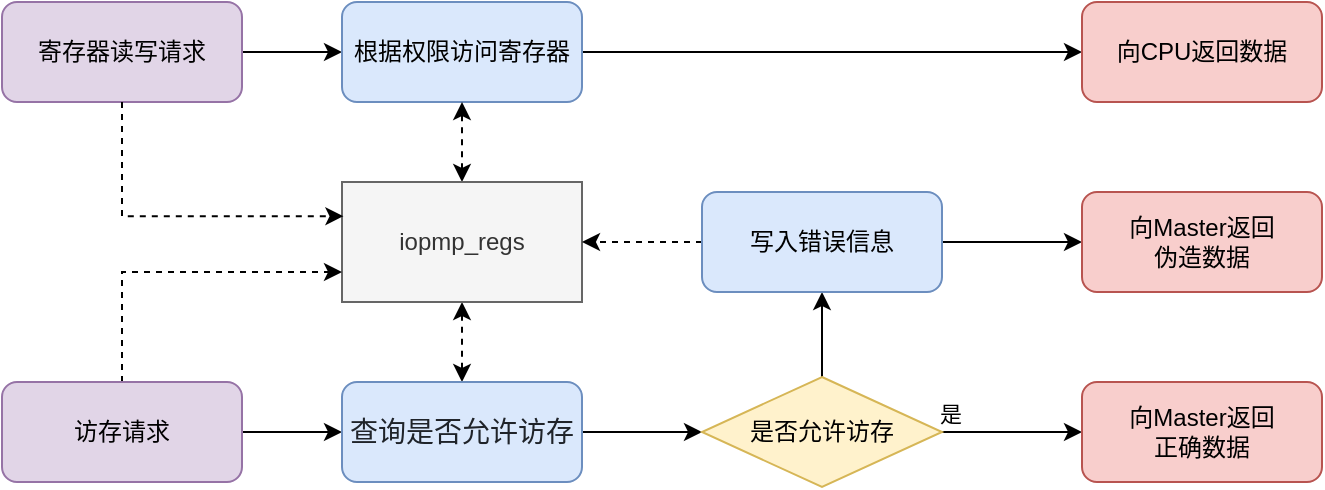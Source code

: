 <mxfile version="26.2.14">
  <diagram name="第 1 页" id="-oWTefpm-CvJzqhfn14V">
    <mxGraphModel dx="861" dy="483" grid="1" gridSize="10" guides="1" tooltips="1" connect="1" arrows="1" fold="1" page="1" pageScale="1" pageWidth="827" pageHeight="1169" math="0" shadow="0">
      <root>
        <mxCell id="0" />
        <mxCell id="1" parent="0" />
        <mxCell id="BBhyITsidMslxvMKUjfe-3" value="" style="edgeStyle=orthogonalEdgeStyle;rounded=0;orthogonalLoop=1;jettySize=auto;html=1;" edge="1" parent="1" source="BBhyITsidMslxvMKUjfe-1" target="BBhyITsidMslxvMKUjfe-2">
          <mxGeometry relative="1" as="geometry" />
        </mxCell>
        <mxCell id="BBhyITsidMslxvMKUjfe-1" value="寄存器读写请求" style="rounded=1;whiteSpace=wrap;html=1;fillColor=#e1d5e7;strokeColor=#9673a6;" vertex="1" parent="1">
          <mxGeometry x="270" y="310" width="120" height="50" as="geometry" />
        </mxCell>
        <mxCell id="BBhyITsidMslxvMKUjfe-23" style="edgeStyle=orthogonalEdgeStyle;rounded=0;orthogonalLoop=1;jettySize=auto;html=1;entryX=0;entryY=0.5;entryDx=0;entryDy=0;" edge="1" parent="1" source="BBhyITsidMslxvMKUjfe-2" target="BBhyITsidMslxvMKUjfe-22">
          <mxGeometry relative="1" as="geometry" />
        </mxCell>
        <mxCell id="BBhyITsidMslxvMKUjfe-2" value="根据权限访问寄存器" style="rounded=1;whiteSpace=wrap;html=1;fillColor=#dae8fc;strokeColor=#6c8ebf;" vertex="1" parent="1">
          <mxGeometry x="440" y="310" width="120" height="50" as="geometry" />
        </mxCell>
        <mxCell id="BBhyITsidMslxvMKUjfe-5" style="edgeStyle=orthogonalEdgeStyle;rounded=0;orthogonalLoop=1;jettySize=auto;html=1;entryX=0.5;entryY=1;entryDx=0;entryDy=0;startArrow=classic;startFill=1;dashed=1;" edge="1" parent="1" source="BBhyITsidMslxvMKUjfe-4" target="BBhyITsidMslxvMKUjfe-2">
          <mxGeometry relative="1" as="geometry" />
        </mxCell>
        <mxCell id="BBhyITsidMslxvMKUjfe-12" style="edgeStyle=orthogonalEdgeStyle;rounded=0;orthogonalLoop=1;jettySize=auto;html=1;entryX=0.5;entryY=0;entryDx=0;entryDy=0;startArrow=classic;startFill=1;dashed=1;" edge="1" parent="1" source="BBhyITsidMslxvMKUjfe-4" target="BBhyITsidMslxvMKUjfe-10">
          <mxGeometry relative="1" as="geometry" />
        </mxCell>
        <mxCell id="BBhyITsidMslxvMKUjfe-4" value="iopmp_regs" style="rounded=0;whiteSpace=wrap;html=1;fillColor=#f5f5f5;fontColor=#333333;strokeColor=#666666;" vertex="1" parent="1">
          <mxGeometry x="440" y="400" width="120" height="60" as="geometry" />
        </mxCell>
        <mxCell id="BBhyITsidMslxvMKUjfe-7" style="edgeStyle=orthogonalEdgeStyle;rounded=0;orthogonalLoop=1;jettySize=auto;html=1;entryX=0;entryY=0.75;entryDx=0;entryDy=0;exitX=0.5;exitY=0;exitDx=0;exitDy=0;dashed=1;" edge="1" parent="1" source="BBhyITsidMslxvMKUjfe-6" target="BBhyITsidMslxvMKUjfe-4">
          <mxGeometry relative="1" as="geometry" />
        </mxCell>
        <mxCell id="BBhyITsidMslxvMKUjfe-11" style="edgeStyle=orthogonalEdgeStyle;rounded=0;orthogonalLoop=1;jettySize=auto;html=1;entryX=0;entryY=0.5;entryDx=0;entryDy=0;" edge="1" parent="1" source="BBhyITsidMslxvMKUjfe-6" target="BBhyITsidMslxvMKUjfe-10">
          <mxGeometry relative="1" as="geometry" />
        </mxCell>
        <mxCell id="BBhyITsidMslxvMKUjfe-6" value="访存请求" style="rounded=1;whiteSpace=wrap;html=1;fillColor=#e1d5e7;strokeColor=#9673a6;" vertex="1" parent="1">
          <mxGeometry x="270" y="500" width="120" height="50" as="geometry" />
        </mxCell>
        <mxCell id="BBhyITsidMslxvMKUjfe-8" style="edgeStyle=orthogonalEdgeStyle;rounded=0;orthogonalLoop=1;jettySize=auto;html=1;entryX=0.006;entryY=0.285;entryDx=0;entryDy=0;entryPerimeter=0;exitX=0.5;exitY=1;exitDx=0;exitDy=0;dashed=1;" edge="1" parent="1" source="BBhyITsidMslxvMKUjfe-1" target="BBhyITsidMslxvMKUjfe-4">
          <mxGeometry relative="1" as="geometry" />
        </mxCell>
        <mxCell id="BBhyITsidMslxvMKUjfe-14" style="edgeStyle=orthogonalEdgeStyle;rounded=0;orthogonalLoop=1;jettySize=auto;html=1;entryX=0;entryY=0.5;entryDx=0;entryDy=0;" edge="1" parent="1" source="BBhyITsidMslxvMKUjfe-10" target="BBhyITsidMslxvMKUjfe-13">
          <mxGeometry relative="1" as="geometry" />
        </mxCell>
        <mxCell id="BBhyITsidMslxvMKUjfe-10" value="&lt;div style=&quot;font-size: 14px; color: rgb(31, 35, 41);&quot;&gt;&lt;p&gt;查询是否允许访存&lt;/p&gt;&lt;/div&gt;&lt;span style=&quot;white-space-collapse: preserve;&quot;&gt;&lt;/span&gt;" style="rounded=1;whiteSpace=wrap;html=1;fillColor=#dae8fc;strokeColor=#6c8ebf;" vertex="1" parent="1">
          <mxGeometry x="440" y="500" width="120" height="50" as="geometry" />
        </mxCell>
        <mxCell id="BBhyITsidMslxvMKUjfe-16" style="edgeStyle=orthogonalEdgeStyle;rounded=0;orthogonalLoop=1;jettySize=auto;html=1;entryX=0.5;entryY=1;entryDx=0;entryDy=0;" edge="1" parent="1" source="BBhyITsidMslxvMKUjfe-13" target="BBhyITsidMslxvMKUjfe-15">
          <mxGeometry relative="1" as="geometry" />
        </mxCell>
        <mxCell id="BBhyITsidMslxvMKUjfe-19" style="edgeStyle=orthogonalEdgeStyle;rounded=0;orthogonalLoop=1;jettySize=auto;html=1;entryX=0;entryY=0.5;entryDx=0;entryDy=0;" edge="1" parent="1" source="BBhyITsidMslxvMKUjfe-13" target="BBhyITsidMslxvMKUjfe-18">
          <mxGeometry relative="1" as="geometry" />
        </mxCell>
        <mxCell id="BBhyITsidMslxvMKUjfe-24" value="是" style="edgeLabel;html=1;align=center;verticalAlign=middle;resizable=0;points=[];" vertex="1" connectable="0" parent="BBhyITsidMslxvMKUjfe-19">
          <mxGeometry x="-0.052" y="2" relative="1" as="geometry">
            <mxPoint x="-29" y="-7" as="offset" />
          </mxGeometry>
        </mxCell>
        <mxCell id="BBhyITsidMslxvMKUjfe-13" value="是否允许访存" style="rhombus;whiteSpace=wrap;html=1;fillColor=#fff2cc;strokeColor=#d6b656;" vertex="1" parent="1">
          <mxGeometry x="620" y="497.5" width="120" height="55" as="geometry" />
        </mxCell>
        <mxCell id="BBhyITsidMslxvMKUjfe-17" style="edgeStyle=orthogonalEdgeStyle;rounded=0;orthogonalLoop=1;jettySize=auto;html=1;entryX=1;entryY=0.5;entryDx=0;entryDy=0;dashed=1;" edge="1" parent="1" source="BBhyITsidMslxvMKUjfe-15" target="BBhyITsidMslxvMKUjfe-4">
          <mxGeometry relative="1" as="geometry" />
        </mxCell>
        <mxCell id="BBhyITsidMslxvMKUjfe-21" value="" style="edgeStyle=orthogonalEdgeStyle;rounded=0;orthogonalLoop=1;jettySize=auto;html=1;" edge="1" parent="1" source="BBhyITsidMslxvMKUjfe-15" target="BBhyITsidMslxvMKUjfe-20">
          <mxGeometry relative="1" as="geometry" />
        </mxCell>
        <mxCell id="BBhyITsidMslxvMKUjfe-15" value="写入错误信息" style="rounded=1;whiteSpace=wrap;html=1;fillColor=#dae8fc;strokeColor=#6c8ebf;" vertex="1" parent="1">
          <mxGeometry x="620" y="405" width="120" height="50" as="geometry" />
        </mxCell>
        <mxCell id="BBhyITsidMslxvMKUjfe-18" value="向Master返回&lt;div&gt;正确数据&lt;/div&gt;" style="rounded=1;whiteSpace=wrap;html=1;fillColor=#f8cecc;strokeColor=#b85450;" vertex="1" parent="1">
          <mxGeometry x="810" y="500" width="120" height="50" as="geometry" />
        </mxCell>
        <mxCell id="BBhyITsidMslxvMKUjfe-20" value="向Master返回&lt;div&gt;伪造数据&lt;/div&gt;" style="rounded=1;whiteSpace=wrap;html=1;fillColor=#f8cecc;strokeColor=#b85450;" vertex="1" parent="1">
          <mxGeometry x="810" y="405" width="120" height="50" as="geometry" />
        </mxCell>
        <mxCell id="BBhyITsidMslxvMKUjfe-22" value="向CPU返回数据" style="rounded=1;whiteSpace=wrap;html=1;fillColor=#f8cecc;strokeColor=#b85450;" vertex="1" parent="1">
          <mxGeometry x="810" y="310" width="120" height="50" as="geometry" />
        </mxCell>
      </root>
    </mxGraphModel>
  </diagram>
</mxfile>
